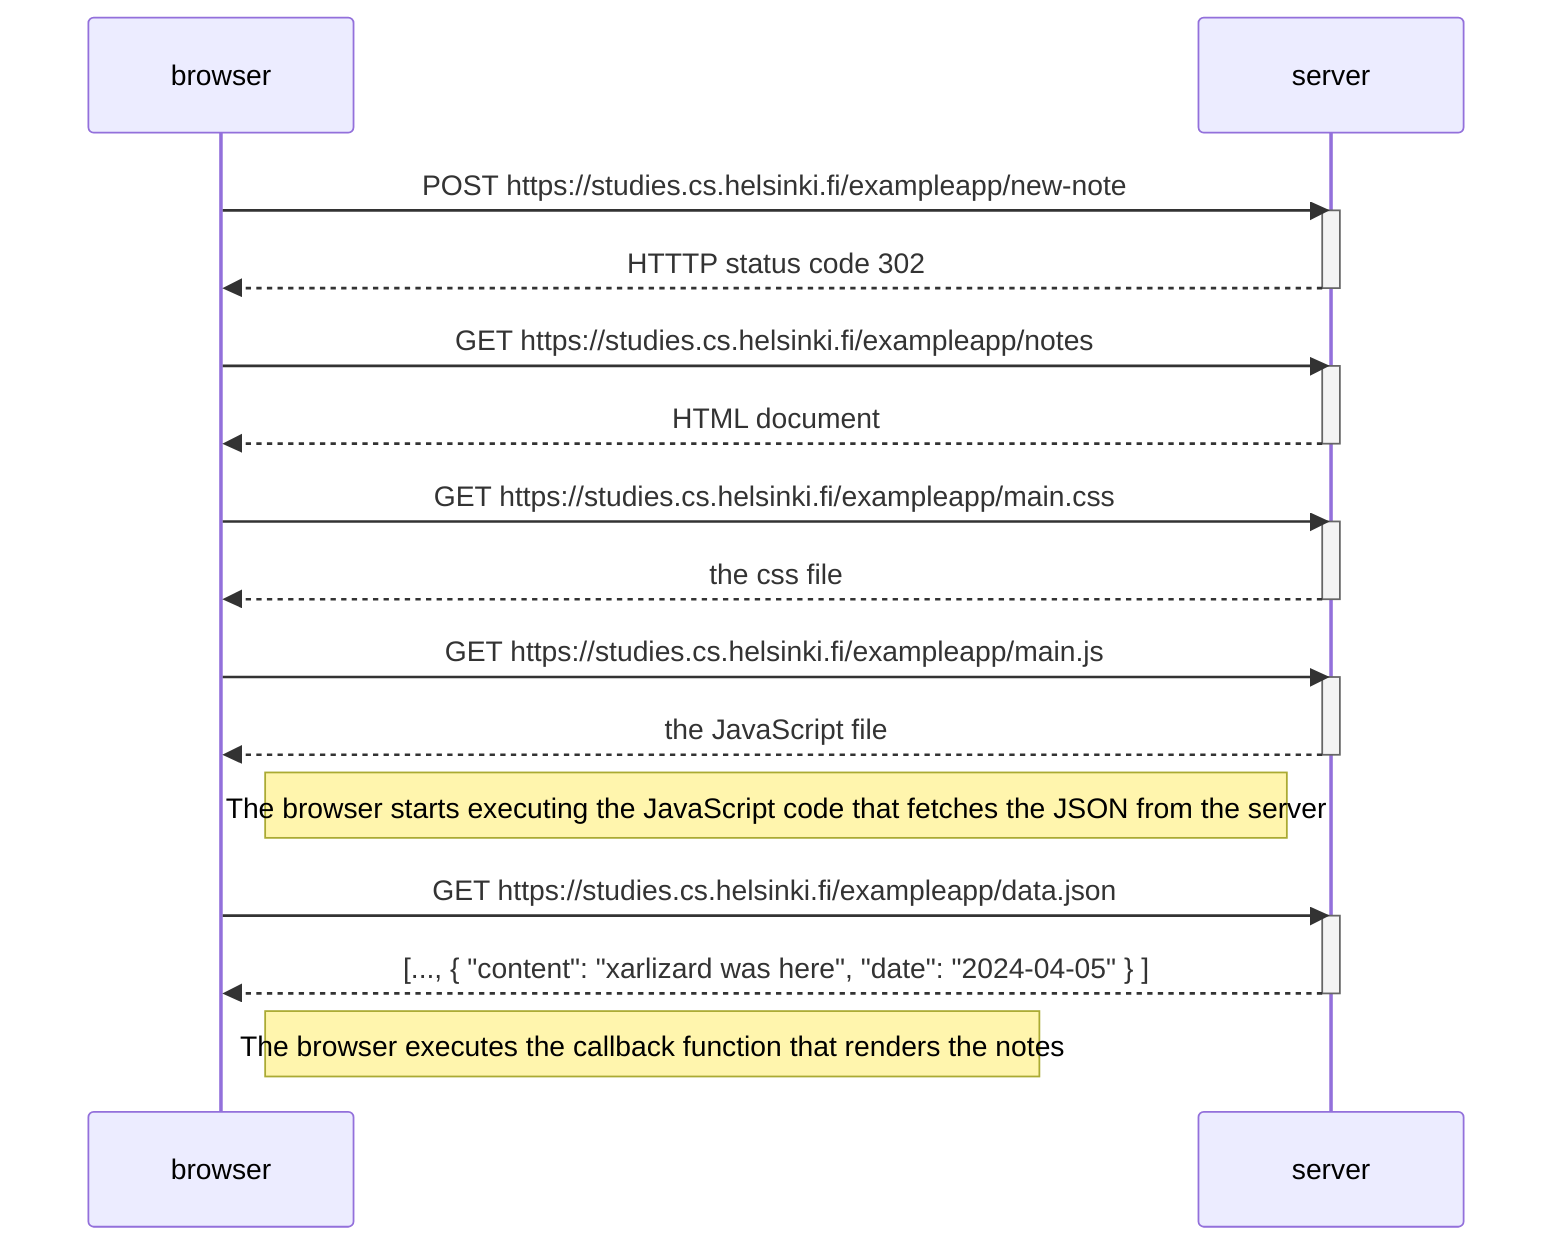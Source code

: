 sequenceDiagram
    participant browser
    participant server

    browser->>server: POST https://studies.cs.helsinki.fi/exampleapp/new-note
    activate server
    server-->>browser: HTTTP status code 302
    deactivate server

    browser->>server: GET https://studies.cs.helsinki.fi/exampleapp/notes
    activate server
    server-->>browser: HTML document
    deactivate server

    browser->>server: GET https://studies.cs.helsinki.fi/exampleapp/main.css
    activate server
    server-->>browser: the css file
    deactivate server

    browser->>server: GET https://studies.cs.helsinki.fi/exampleapp/main.js
    activate server
    server-->>browser: the JavaScript file
    deactivate server

    Note right of browser: The browser starts executing the JavaScript code that fetches the JSON from the server

    browser->>server: GET https://studies.cs.helsinki.fi/exampleapp/data.json
    activate server
    server-->>browser: [..., { "content": "xarlizard was here", "date": "2024-04-05" } ]
    deactivate server

    Note right of browser: The browser executes the callback function that renders the notes